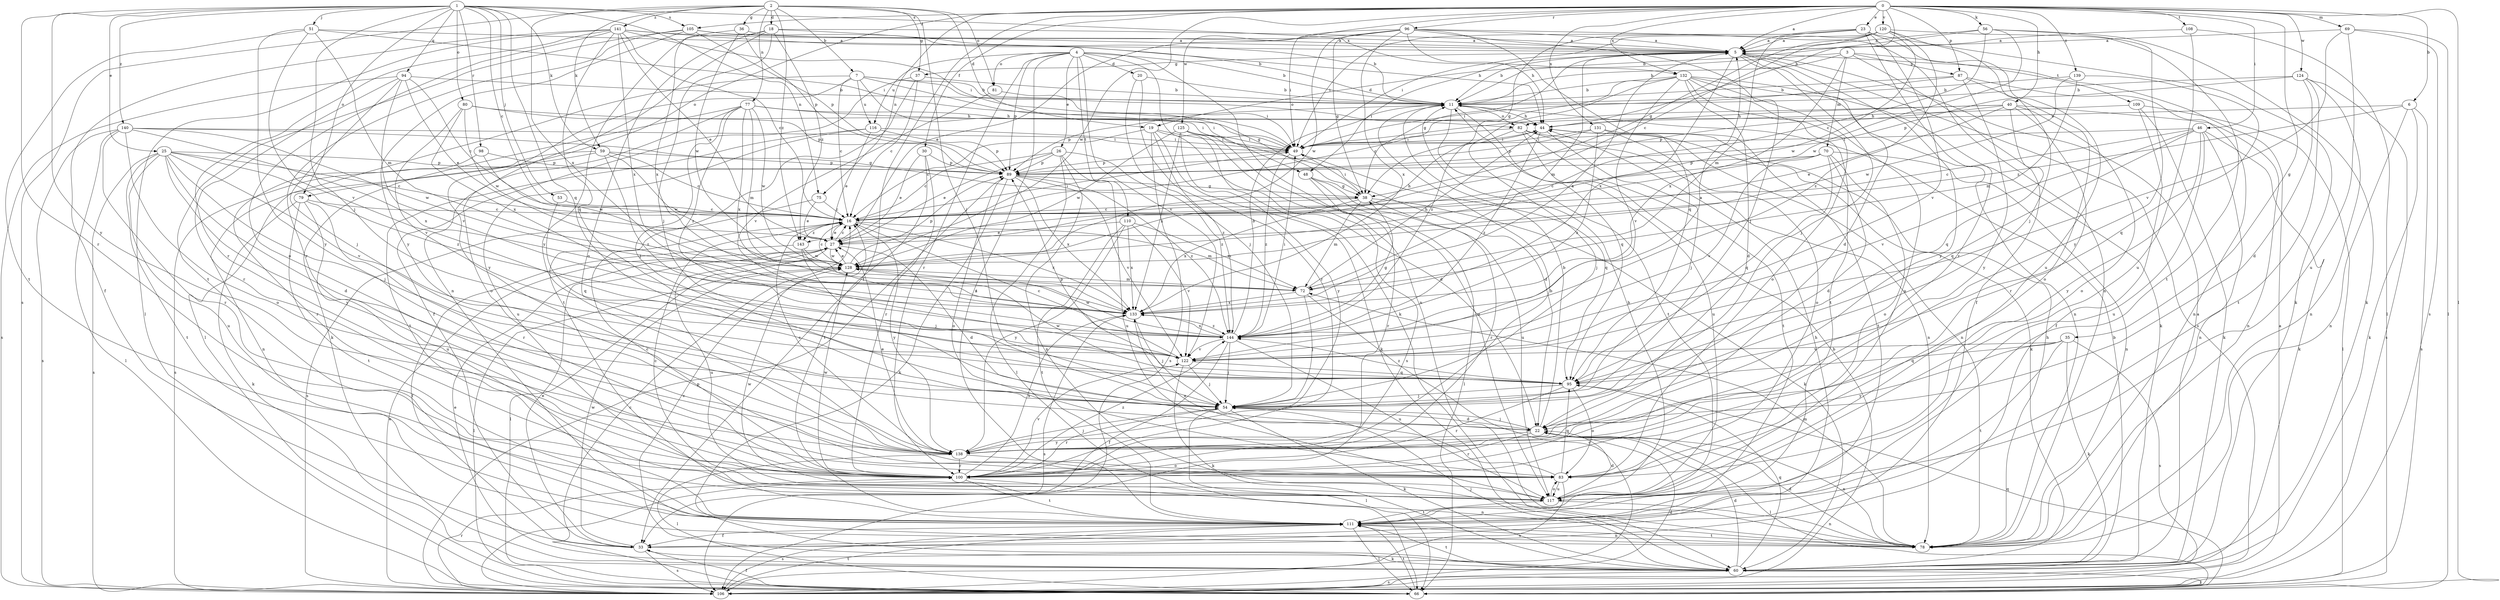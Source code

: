 strict digraph  {
0;
1;
2;
3;
4;
5;
6;
7;
11;
16;
18;
19;
20;
22;
23;
25;
26;
27;
30;
33;
35;
36;
37;
38;
40;
44;
46;
48;
49;
51;
53;
54;
56;
59;
60;
66;
69;
70;
72;
75;
77;
78;
79;
80;
81;
82;
83;
87;
89;
94;
95;
96;
98;
100;
105;
106;
108;
109;
110;
111;
116;
117;
120;
122;
124;
125;
128;
131;
132;
133;
138;
139;
140;
141;
143;
144;
0 -> 5  [label=a];
0 -> 6  [label=b];
0 -> 23  [label=e];
0 -> 30  [label=f];
0 -> 33  [label=f];
0 -> 35  [label=g];
0 -> 40  [label=h];
0 -> 44  [label=h];
0 -> 46  [label=i];
0 -> 56  [label=k];
0 -> 66  [label=l];
0 -> 69  [label=m];
0 -> 75  [label=n];
0 -> 79  [label=o];
0 -> 87  [label=p];
0 -> 96  [label=r];
0 -> 105  [label=s];
0 -> 108  [label=t];
0 -> 120  [label=v];
0 -> 124  [label=w];
0 -> 125  [label=w];
0 -> 128  [label=w];
0 -> 131  [label=x];
0 -> 132  [label=x];
0 -> 139  [label=z];
1 -> 16  [label=c];
1 -> 25  [label=e];
1 -> 51  [label=j];
1 -> 53  [label=j];
1 -> 54  [label=j];
1 -> 59  [label=k];
1 -> 75  [label=n];
1 -> 79  [label=o];
1 -> 80  [label=o];
1 -> 94  [label=q];
1 -> 95  [label=q];
1 -> 98  [label=r];
1 -> 100  [label=r];
1 -> 105  [label=s];
1 -> 132  [label=x];
1 -> 138  [label=y];
1 -> 140  [label=z];
2 -> 7  [label=b];
2 -> 18  [label=d];
2 -> 19  [label=d];
2 -> 36  [label=g];
2 -> 37  [label=g];
2 -> 54  [label=j];
2 -> 59  [label=k];
2 -> 77  [label=n];
2 -> 81  [label=o];
2 -> 106  [label=s];
2 -> 133  [label=x];
2 -> 141  [label=z];
2 -> 143  [label=z];
3 -> 11  [label=b];
3 -> 19  [label=d];
3 -> 33  [label=f];
3 -> 70  [label=m];
3 -> 87  [label=p];
3 -> 109  [label=t];
3 -> 133  [label=x];
4 -> 11  [label=b];
4 -> 20  [label=d];
4 -> 26  [label=e];
4 -> 60  [label=k];
4 -> 78  [label=n];
4 -> 81  [label=o];
4 -> 89  [label=p];
4 -> 100  [label=r];
4 -> 110  [label=t];
4 -> 111  [label=t];
4 -> 116  [label=u];
4 -> 122  [label=v];
5 -> 11  [label=b];
5 -> 22  [label=d];
5 -> 37  [label=g];
5 -> 38  [label=g];
5 -> 48  [label=i];
5 -> 54  [label=j];
5 -> 72  [label=m];
5 -> 106  [label=s];
5 -> 133  [label=x];
5 -> 138  [label=y];
6 -> 60  [label=k];
6 -> 78  [label=n];
6 -> 82  [label=o];
6 -> 106  [label=s];
6 -> 143  [label=z];
7 -> 11  [label=b];
7 -> 16  [label=c];
7 -> 38  [label=g];
7 -> 48  [label=i];
7 -> 66  [label=l];
7 -> 82  [label=o];
7 -> 116  [label=u];
7 -> 138  [label=y];
11 -> 44  [label=h];
11 -> 82  [label=o];
11 -> 89  [label=p];
11 -> 95  [label=q];
11 -> 111  [label=t];
16 -> 27  [label=e];
16 -> 49  [label=i];
16 -> 72  [label=m];
16 -> 133  [label=x];
16 -> 138  [label=y];
16 -> 143  [label=z];
18 -> 5  [label=a];
18 -> 11  [label=b];
18 -> 54  [label=j];
18 -> 78  [label=n];
18 -> 83  [label=o];
18 -> 138  [label=y];
18 -> 143  [label=z];
19 -> 16  [label=c];
19 -> 22  [label=d];
19 -> 49  [label=i];
19 -> 60  [label=k];
19 -> 106  [label=s];
19 -> 144  [label=z];
20 -> 11  [label=b];
20 -> 54  [label=j];
20 -> 100  [label=r];
22 -> 11  [label=b];
22 -> 54  [label=j];
22 -> 66  [label=l];
22 -> 78  [label=n];
22 -> 100  [label=r];
22 -> 138  [label=y];
23 -> 5  [label=a];
23 -> 38  [label=g];
23 -> 49  [label=i];
23 -> 60  [label=k];
23 -> 72  [label=m];
23 -> 100  [label=r];
23 -> 117  [label=u];
23 -> 122  [label=v];
25 -> 16  [label=c];
25 -> 22  [label=d];
25 -> 54  [label=j];
25 -> 89  [label=p];
25 -> 106  [label=s];
25 -> 111  [label=t];
25 -> 117  [label=u];
25 -> 122  [label=v];
25 -> 138  [label=y];
25 -> 144  [label=z];
26 -> 16  [label=c];
26 -> 27  [label=e];
26 -> 66  [label=l];
26 -> 78  [label=n];
26 -> 89  [label=p];
26 -> 117  [label=u];
26 -> 144  [label=z];
27 -> 16  [label=c];
27 -> 22  [label=d];
27 -> 44  [label=h];
27 -> 66  [label=l];
27 -> 117  [label=u];
27 -> 128  [label=w];
30 -> 27  [label=e];
30 -> 89  [label=p];
30 -> 100  [label=r];
30 -> 111  [label=t];
33 -> 27  [label=e];
33 -> 44  [label=h];
33 -> 60  [label=k];
33 -> 106  [label=s];
33 -> 128  [label=w];
35 -> 60  [label=k];
35 -> 95  [label=q];
35 -> 106  [label=s];
35 -> 111  [label=t];
35 -> 122  [label=v];
35 -> 138  [label=y];
36 -> 5  [label=a];
36 -> 89  [label=p];
36 -> 128  [label=w];
36 -> 133  [label=x];
37 -> 11  [label=b];
37 -> 16  [label=c];
37 -> 33  [label=f];
37 -> 111  [label=t];
38 -> 16  [label=c];
38 -> 49  [label=i];
38 -> 60  [label=k];
38 -> 72  [label=m];
38 -> 100  [label=r];
38 -> 133  [label=x];
40 -> 27  [label=e];
40 -> 44  [label=h];
40 -> 49  [label=i];
40 -> 78  [label=n];
40 -> 83  [label=o];
40 -> 89  [label=p];
40 -> 95  [label=q];
40 -> 100  [label=r];
44 -> 49  [label=i];
44 -> 54  [label=j];
44 -> 78  [label=n];
44 -> 144  [label=z];
46 -> 16  [label=c];
46 -> 49  [label=i];
46 -> 60  [label=k];
46 -> 78  [label=n];
46 -> 95  [label=q];
46 -> 117  [label=u];
46 -> 122  [label=v];
46 -> 138  [label=y];
48 -> 38  [label=g];
48 -> 66  [label=l];
48 -> 100  [label=r];
48 -> 117  [label=u];
49 -> 89  [label=p];
49 -> 95  [label=q];
49 -> 144  [label=z];
51 -> 5  [label=a];
51 -> 49  [label=i];
51 -> 72  [label=m];
51 -> 111  [label=t];
51 -> 122  [label=v];
51 -> 138  [label=y];
53 -> 16  [label=c];
53 -> 95  [label=q];
54 -> 22  [label=d];
54 -> 60  [label=k];
54 -> 66  [label=l];
54 -> 100  [label=r];
56 -> 5  [label=a];
56 -> 11  [label=b];
56 -> 16  [label=c];
56 -> 60  [label=k];
56 -> 128  [label=w];
56 -> 138  [label=y];
59 -> 16  [label=c];
59 -> 78  [label=n];
59 -> 89  [label=p];
59 -> 106  [label=s];
59 -> 128  [label=w];
59 -> 144  [label=z];
60 -> 5  [label=a];
60 -> 11  [label=b];
60 -> 16  [label=c];
60 -> 22  [label=d];
60 -> 27  [label=e];
60 -> 54  [label=j];
60 -> 66  [label=l];
60 -> 95  [label=q];
60 -> 106  [label=s];
60 -> 111  [label=t];
66 -> 16  [label=c];
66 -> 33  [label=f];
66 -> 95  [label=q];
66 -> 111  [label=t];
69 -> 5  [label=a];
69 -> 66  [label=l];
69 -> 106  [label=s];
69 -> 117  [label=u];
69 -> 122  [label=v];
70 -> 16  [label=c];
70 -> 22  [label=d];
70 -> 78  [label=n];
70 -> 83  [label=o];
70 -> 89  [label=p];
70 -> 95  [label=q];
70 -> 122  [label=v];
72 -> 44  [label=h];
72 -> 54  [label=j];
72 -> 106  [label=s];
72 -> 133  [label=x];
75 -> 16  [label=c];
75 -> 27  [label=e];
75 -> 106  [label=s];
77 -> 44  [label=h];
77 -> 49  [label=i];
77 -> 54  [label=j];
77 -> 60  [label=k];
77 -> 72  [label=m];
77 -> 83  [label=o];
77 -> 128  [label=w];
77 -> 133  [label=x];
77 -> 144  [label=z];
78 -> 22  [label=d];
78 -> 44  [label=h];
78 -> 72  [label=m];
78 -> 111  [label=t];
79 -> 16  [label=c];
79 -> 60  [label=k];
79 -> 100  [label=r];
79 -> 111  [label=t];
79 -> 117  [label=u];
80 -> 44  [label=h];
80 -> 89  [label=p];
80 -> 122  [label=v];
80 -> 128  [label=w];
80 -> 133  [label=x];
81 -> 49  [label=i];
81 -> 122  [label=v];
82 -> 49  [label=i];
82 -> 54  [label=j];
82 -> 60  [label=k];
82 -> 78  [label=n];
82 -> 111  [label=t];
82 -> 117  [label=u];
83 -> 95  [label=q];
83 -> 106  [label=s];
83 -> 117  [label=u];
83 -> 133  [label=x];
87 -> 11  [label=b];
87 -> 49  [label=i];
87 -> 78  [label=n];
87 -> 83  [label=o];
87 -> 138  [label=y];
89 -> 38  [label=g];
89 -> 60  [label=k];
89 -> 83  [label=o];
89 -> 122  [label=v];
89 -> 133  [label=x];
89 -> 144  [label=z];
94 -> 11  [label=b];
94 -> 16  [label=c];
94 -> 27  [label=e];
94 -> 54  [label=j];
94 -> 100  [label=r];
94 -> 106  [label=s];
94 -> 122  [label=v];
95 -> 54  [label=j];
95 -> 83  [label=o];
95 -> 89  [label=p];
95 -> 100  [label=r];
95 -> 128  [label=w];
95 -> 144  [label=z];
96 -> 5  [label=a];
96 -> 27  [label=e];
96 -> 38  [label=g];
96 -> 44  [label=h];
96 -> 49  [label=i];
96 -> 54  [label=j];
96 -> 78  [label=n];
96 -> 95  [label=q];
96 -> 128  [label=w];
96 -> 133  [label=x];
98 -> 89  [label=p];
98 -> 100  [label=r];
98 -> 128  [label=w];
100 -> 11  [label=b];
100 -> 16  [label=c];
100 -> 78  [label=n];
100 -> 111  [label=t];
100 -> 122  [label=v];
100 -> 128  [label=w];
100 -> 133  [label=x];
100 -> 144  [label=z];
105 -> 5  [label=a];
105 -> 11  [label=b];
105 -> 89  [label=p];
105 -> 100  [label=r];
105 -> 111  [label=t];
105 -> 138  [label=y];
106 -> 5  [label=a];
106 -> 11  [label=b];
106 -> 22  [label=d];
106 -> 27  [label=e];
106 -> 89  [label=p];
106 -> 100  [label=r];
106 -> 111  [label=t];
108 -> 5  [label=a];
108 -> 66  [label=l];
108 -> 117  [label=u];
109 -> 33  [label=f];
109 -> 44  [label=h];
109 -> 60  [label=k];
109 -> 66  [label=l];
110 -> 27  [label=e];
110 -> 72  [label=m];
110 -> 111  [label=t];
110 -> 122  [label=v];
110 -> 133  [label=x];
110 -> 138  [label=y];
111 -> 33  [label=f];
111 -> 66  [label=l];
111 -> 78  [label=n];
111 -> 106  [label=s];
116 -> 27  [label=e];
116 -> 49  [label=i];
116 -> 89  [label=p];
116 -> 111  [label=t];
116 -> 117  [label=u];
117 -> 11  [label=b];
117 -> 16  [label=c];
117 -> 22  [label=d];
117 -> 78  [label=n];
117 -> 83  [label=o];
117 -> 111  [label=t];
117 -> 128  [label=w];
120 -> 5  [label=a];
120 -> 16  [label=c];
120 -> 38  [label=g];
120 -> 49  [label=i];
120 -> 54  [label=j];
120 -> 111  [label=t];
120 -> 128  [label=w];
120 -> 144  [label=z];
122 -> 16  [label=c];
122 -> 54  [label=j];
122 -> 60  [label=k];
122 -> 95  [label=q];
124 -> 11  [label=b];
124 -> 22  [label=d];
124 -> 78  [label=n];
124 -> 89  [label=p];
124 -> 106  [label=s];
124 -> 111  [label=t];
125 -> 22  [label=d];
125 -> 49  [label=i];
125 -> 106  [label=s];
125 -> 117  [label=u];
125 -> 128  [label=w];
125 -> 133  [label=x];
125 -> 138  [label=y];
128 -> 16  [label=c];
128 -> 27  [label=e];
128 -> 66  [label=l];
128 -> 72  [label=m];
128 -> 89  [label=p];
131 -> 49  [label=i];
131 -> 83  [label=o];
131 -> 89  [label=p];
131 -> 111  [label=t];
131 -> 144  [label=z];
132 -> 11  [label=b];
132 -> 16  [label=c];
132 -> 22  [label=d];
132 -> 60  [label=k];
132 -> 78  [label=n];
132 -> 83  [label=o];
132 -> 111  [label=t];
132 -> 117  [label=u];
132 -> 122  [label=v];
132 -> 144  [label=z];
133 -> 5  [label=a];
133 -> 54  [label=j];
133 -> 106  [label=s];
133 -> 144  [label=z];
138 -> 16  [label=c];
138 -> 27  [label=e];
138 -> 54  [label=j];
138 -> 66  [label=l];
138 -> 83  [label=o];
138 -> 100  [label=r];
139 -> 11  [label=b];
139 -> 72  [label=m];
139 -> 95  [label=q];
139 -> 128  [label=w];
140 -> 38  [label=g];
140 -> 49  [label=i];
140 -> 66  [label=l];
140 -> 83  [label=o];
140 -> 100  [label=r];
140 -> 106  [label=s];
140 -> 128  [label=w];
140 -> 133  [label=x];
141 -> 5  [label=a];
141 -> 16  [label=c];
141 -> 27  [label=e];
141 -> 33  [label=f];
141 -> 44  [label=h];
141 -> 49  [label=i];
141 -> 66  [label=l];
141 -> 83  [label=o];
141 -> 95  [label=q];
141 -> 100  [label=r];
141 -> 133  [label=x];
143 -> 33  [label=f];
143 -> 54  [label=j];
143 -> 128  [label=w];
143 -> 144  [label=z];
144 -> 5  [label=a];
144 -> 11  [label=b];
144 -> 33  [label=f];
144 -> 38  [label=g];
144 -> 49  [label=i];
144 -> 54  [label=j];
144 -> 117  [label=u];
144 -> 122  [label=v];
144 -> 128  [label=w];
144 -> 133  [label=x];
}
